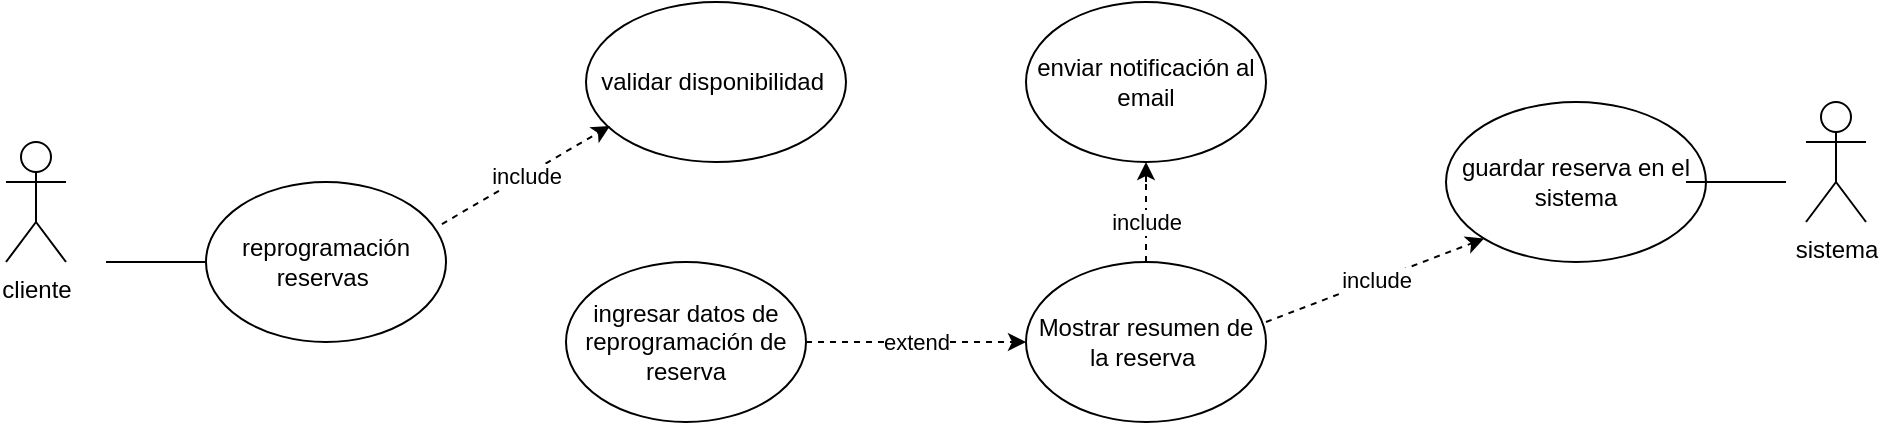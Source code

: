 <mxfile version="24.7.7">
  <diagram name="Página-1" id="h5O-C__XLvI4o8joYsrQ">
    <mxGraphModel dx="1434" dy="772" grid="1" gridSize="10" guides="1" tooltips="1" connect="1" arrows="1" fold="1" page="1" pageScale="1" pageWidth="827" pageHeight="1169" math="0" shadow="0">
      <root>
        <mxCell id="0" />
        <mxCell id="1" parent="0" />
        <mxCell id="sAFn5i2QA1BgSmSY1wAA-1" value="validar disponibilidad&amp;nbsp;" style="ellipse;whiteSpace=wrap;html=1;" vertex="1" parent="1">
          <mxGeometry x="400" y="150" width="130" height="80" as="geometry" />
        </mxCell>
        <mxCell id="sAFn5i2QA1BgSmSY1wAA-2" value="guardar reserva en el sistema" style="ellipse;whiteSpace=wrap;html=1;" vertex="1" parent="1">
          <mxGeometry x="830" y="200" width="130" height="80" as="geometry" />
        </mxCell>
        <mxCell id="sAFn5i2QA1BgSmSY1wAA-3" value="reprogramación reservas&amp;nbsp;" style="ellipse;whiteSpace=wrap;html=1;" vertex="1" parent="1">
          <mxGeometry x="210" y="240" width="120" height="80" as="geometry" />
        </mxCell>
        <mxCell id="sAFn5i2QA1BgSmSY1wAA-4" value="ingresar datos de reprogramación de reserva" style="ellipse;whiteSpace=wrap;html=1;" vertex="1" parent="1">
          <mxGeometry x="390" y="280" width="120" height="80" as="geometry" />
        </mxCell>
        <mxCell id="sAFn5i2QA1BgSmSY1wAA-5" value="enviar notificación al email" style="ellipse;whiteSpace=wrap;html=1;" vertex="1" parent="1">
          <mxGeometry x="620" y="150" width="120" height="80" as="geometry" />
        </mxCell>
        <mxCell id="sAFn5i2QA1BgSmSY1wAA-7" value="Mostrar resumen de la reserva&amp;nbsp;" style="ellipse;whiteSpace=wrap;html=1;" vertex="1" parent="1">
          <mxGeometry x="620" y="280" width="120" height="80" as="geometry" />
        </mxCell>
        <mxCell id="sAFn5i2QA1BgSmSY1wAA-8" value="include" style="endArrow=none;dashed=1;html=1;rounded=0;exitX=0.5;exitY=0;exitDx=0;exitDy=0;" edge="1" parent="1" source="sAFn5i2QA1BgSmSY1wAA-7">
          <mxGeometry width="50" height="50" relative="1" as="geometry">
            <mxPoint x="770" y="214" as="sourcePoint" />
            <mxPoint x="680" y="240" as="targetPoint" />
          </mxGeometry>
        </mxCell>
        <mxCell id="sAFn5i2QA1BgSmSY1wAA-9" value="" style="endArrow=classic;html=1;rounded=0;entryX=0.5;entryY=1;entryDx=0;entryDy=0;" edge="1" parent="1" target="sAFn5i2QA1BgSmSY1wAA-5">
          <mxGeometry width="50" height="50" relative="1" as="geometry">
            <mxPoint x="680" y="240" as="sourcePoint" />
            <mxPoint x="857" y="287" as="targetPoint" />
          </mxGeometry>
        </mxCell>
        <mxCell id="sAFn5i2QA1BgSmSY1wAA-10" value="include" style="endArrow=classic;html=1;rounded=0;dashed=1;strokeColor=default;align=center;verticalAlign=middle;fontFamily=Helvetica;fontSize=11;fontColor=default;labelBackgroundColor=default;entryX=0;entryY=1;entryDx=0;entryDy=0;exitX=1;exitY=0.375;exitDx=0;exitDy=0;exitPerimeter=0;" edge="1" parent="1" source="sAFn5i2QA1BgSmSY1wAA-7" target="sAFn5i2QA1BgSmSY1wAA-2">
          <mxGeometry width="50" height="50" relative="1" as="geometry">
            <mxPoint x="520" y="150" as="sourcePoint" />
            <mxPoint x="570" y="100" as="targetPoint" />
          </mxGeometry>
        </mxCell>
        <mxCell id="sAFn5i2QA1BgSmSY1wAA-11" value="include" style="endArrow=classic;html=1;rounded=0;dashed=1;strokeColor=default;align=center;verticalAlign=middle;fontFamily=Helvetica;fontSize=11;fontColor=default;labelBackgroundColor=default;exitX=0.983;exitY=0.263;exitDx=0;exitDy=0;exitPerimeter=0;entryX=0.092;entryY=0.775;entryDx=0;entryDy=0;entryPerimeter=0;" edge="1" parent="1" source="sAFn5i2QA1BgSmSY1wAA-3" target="sAFn5i2QA1BgSmSY1wAA-1">
          <mxGeometry width="50" height="50" relative="1" as="geometry">
            <mxPoint x="540" y="170" as="sourcePoint" />
            <mxPoint x="590" y="120" as="targetPoint" />
          </mxGeometry>
        </mxCell>
        <mxCell id="sAFn5i2QA1BgSmSY1wAA-12" value="extend" style="endArrow=classic;html=1;rounded=0;dashed=1;strokeColor=default;align=center;verticalAlign=middle;fontFamily=Helvetica;fontSize=11;fontColor=default;labelBackgroundColor=default;exitX=1;exitY=0.5;exitDx=0;exitDy=0;entryX=0;entryY=0.5;entryDx=0;entryDy=0;" edge="1" parent="1" source="sAFn5i2QA1BgSmSY1wAA-4" target="sAFn5i2QA1BgSmSY1wAA-7">
          <mxGeometry width="50" height="50" relative="1" as="geometry">
            <mxPoint x="230" y="335" as="sourcePoint" />
            <mxPoint x="394" y="391" as="targetPoint" />
          </mxGeometry>
        </mxCell>
        <mxCell id="sAFn5i2QA1BgSmSY1wAA-13" value="cliente" style="shape=umlActor;verticalLabelPosition=bottom;verticalAlign=top;html=1;outlineConnect=0;" vertex="1" parent="1">
          <mxGeometry x="110" y="220" width="30" height="60" as="geometry" />
        </mxCell>
        <mxCell id="sAFn5i2QA1BgSmSY1wAA-14" value="sistema" style="shape=umlActor;verticalLabelPosition=bottom;verticalAlign=top;html=1;outlineConnect=0;" vertex="1" parent="1">
          <mxGeometry x="1010" y="200" width="30" height="60" as="geometry" />
        </mxCell>
        <mxCell id="sAFn5i2QA1BgSmSY1wAA-15" value="" style="endArrow=none;html=1;rounded=0;" edge="1" parent="1" target="sAFn5i2QA1BgSmSY1wAA-3">
          <mxGeometry width="50" height="50" relative="1" as="geometry">
            <mxPoint x="160" y="280" as="sourcePoint" />
            <mxPoint x="580" y="390" as="targetPoint" />
          </mxGeometry>
        </mxCell>
        <mxCell id="sAFn5i2QA1BgSmSY1wAA-28" value="" style="endArrow=none;html=1;rounded=0;" edge="1" parent="1">
          <mxGeometry width="50" height="50" relative="1" as="geometry">
            <mxPoint x="950" y="240" as="sourcePoint" />
            <mxPoint x="1000" y="240" as="targetPoint" />
          </mxGeometry>
        </mxCell>
      </root>
    </mxGraphModel>
  </diagram>
</mxfile>
